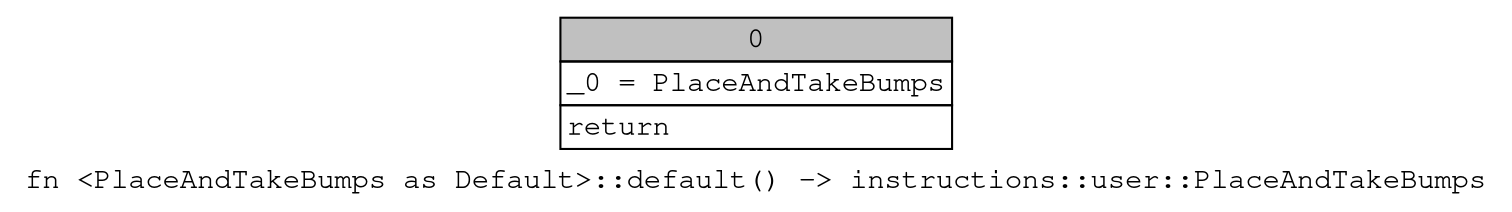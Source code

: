 digraph Mir_0_13160 {
    graph [fontname="Courier, monospace"];
    node [fontname="Courier, monospace"];
    edge [fontname="Courier, monospace"];
    label=<fn &lt;PlaceAndTakeBumps as Default&gt;::default() -&gt; instructions::user::PlaceAndTakeBumps<br align="left"/>>;
    bb0__0_13160 [shape="none", label=<<table border="0" cellborder="1" cellspacing="0"><tr><td bgcolor="gray" align="center" colspan="1">0</td></tr><tr><td align="left" balign="left">_0 = PlaceAndTakeBumps<br/></td></tr><tr><td align="left">return</td></tr></table>>];
}
